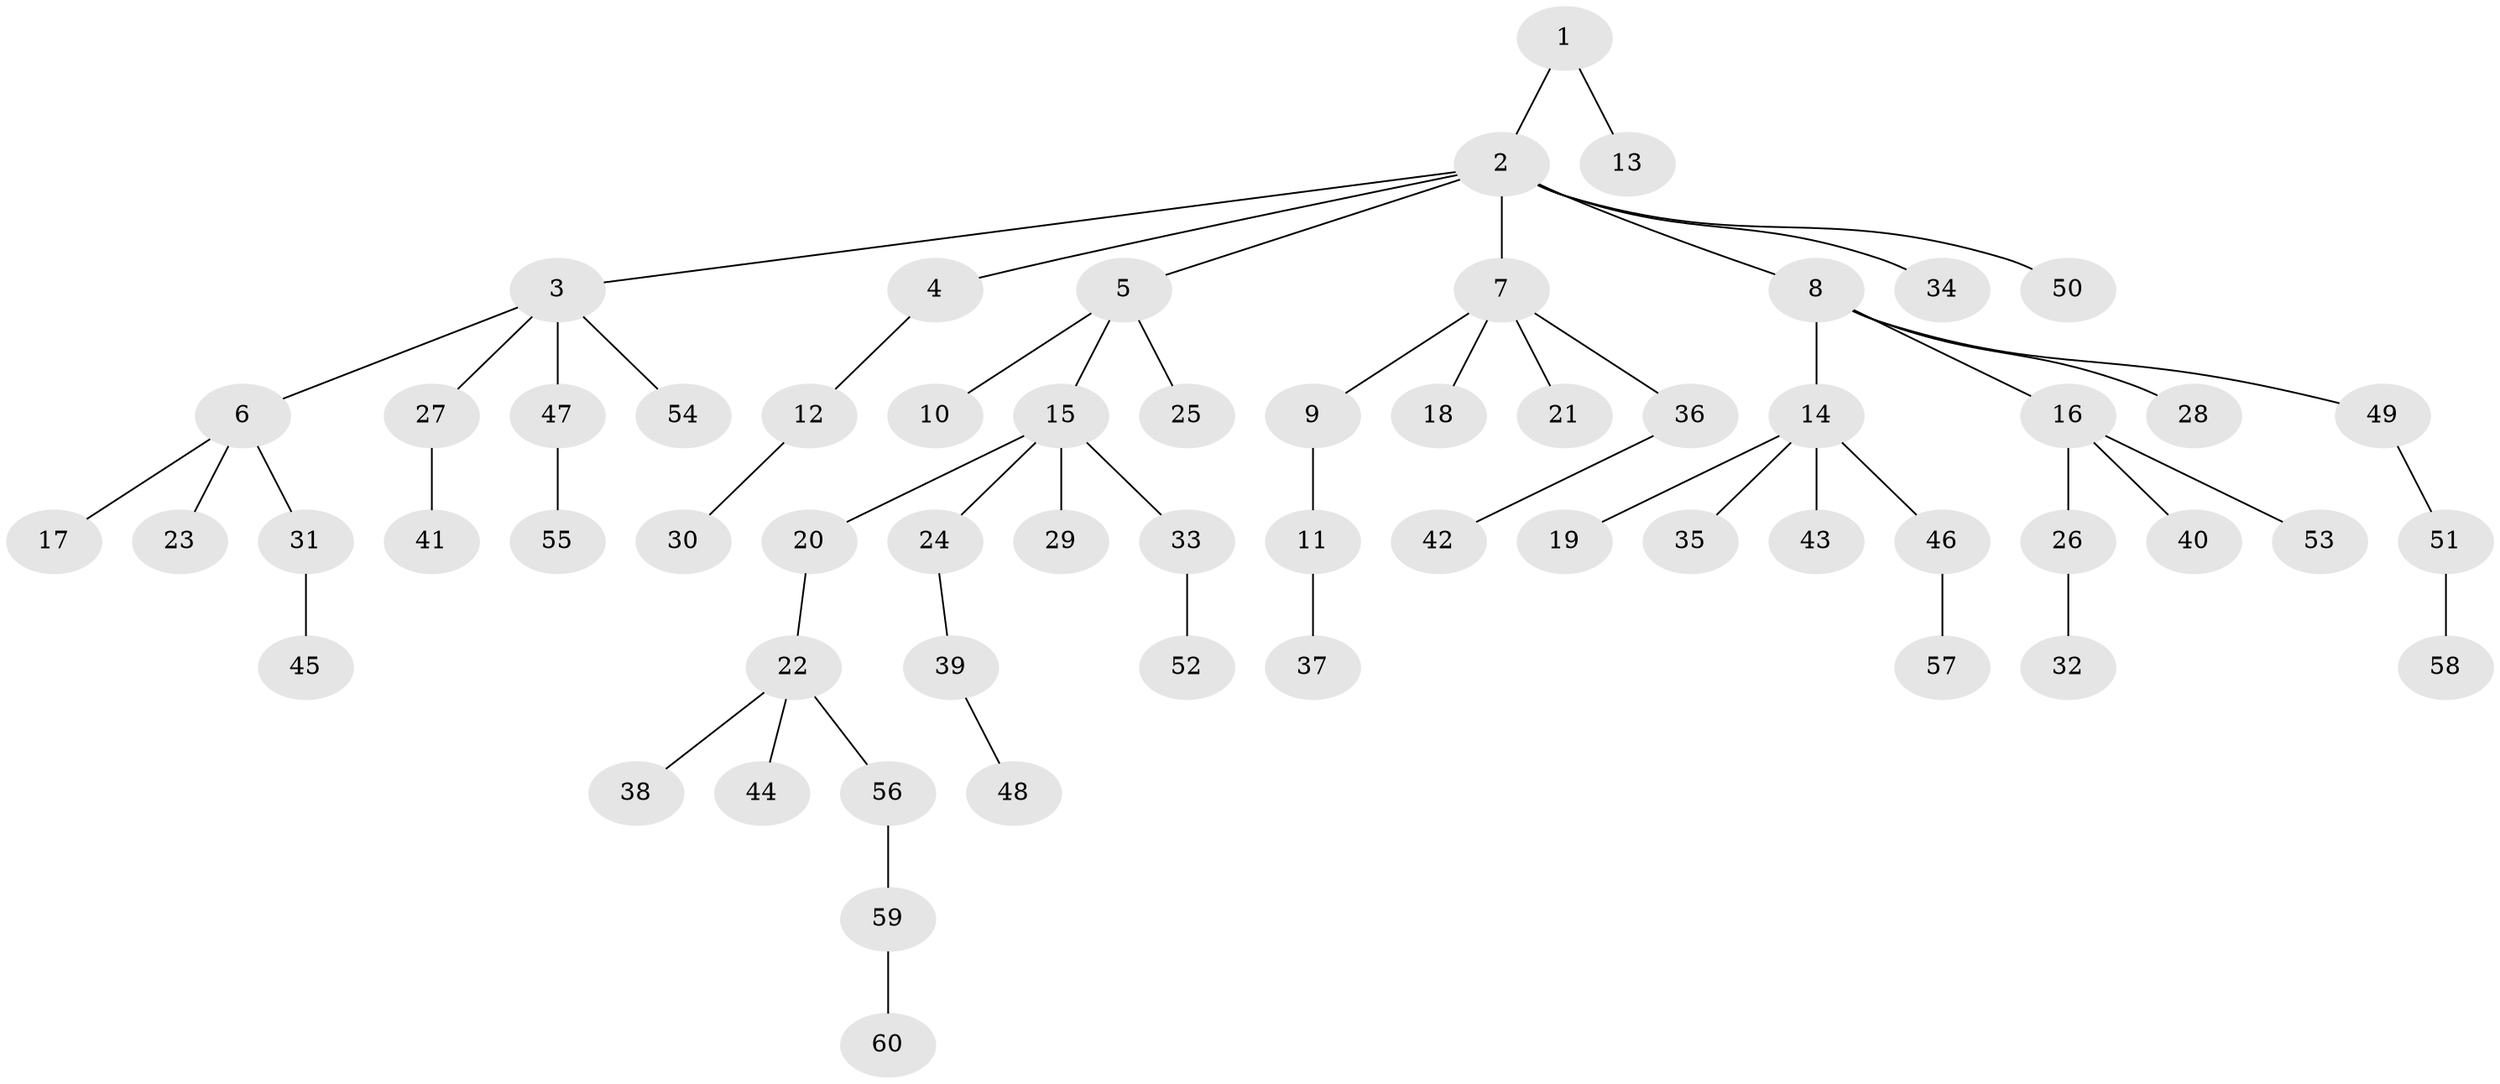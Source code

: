 // coarse degree distribution, {1: 0.6585365853658537, 11: 0.024390243902439025, 2: 0.12195121951219512, 3: 0.04878048780487805, 4: 0.0975609756097561, 5: 0.04878048780487805}
// Generated by graph-tools (version 1.1) at 2025/42/03/06/25 10:42:04]
// undirected, 60 vertices, 59 edges
graph export_dot {
graph [start="1"]
  node [color=gray90,style=filled];
  1;
  2;
  3;
  4;
  5;
  6;
  7;
  8;
  9;
  10;
  11;
  12;
  13;
  14;
  15;
  16;
  17;
  18;
  19;
  20;
  21;
  22;
  23;
  24;
  25;
  26;
  27;
  28;
  29;
  30;
  31;
  32;
  33;
  34;
  35;
  36;
  37;
  38;
  39;
  40;
  41;
  42;
  43;
  44;
  45;
  46;
  47;
  48;
  49;
  50;
  51;
  52;
  53;
  54;
  55;
  56;
  57;
  58;
  59;
  60;
  1 -- 2;
  1 -- 13;
  2 -- 3;
  2 -- 4;
  2 -- 5;
  2 -- 7;
  2 -- 8;
  2 -- 34;
  2 -- 50;
  3 -- 6;
  3 -- 27;
  3 -- 47;
  3 -- 54;
  4 -- 12;
  5 -- 10;
  5 -- 15;
  5 -- 25;
  6 -- 17;
  6 -- 23;
  6 -- 31;
  7 -- 9;
  7 -- 18;
  7 -- 21;
  7 -- 36;
  8 -- 14;
  8 -- 16;
  8 -- 28;
  8 -- 49;
  9 -- 11;
  11 -- 37;
  12 -- 30;
  14 -- 19;
  14 -- 35;
  14 -- 43;
  14 -- 46;
  15 -- 20;
  15 -- 24;
  15 -- 29;
  15 -- 33;
  16 -- 26;
  16 -- 40;
  16 -- 53;
  20 -- 22;
  22 -- 38;
  22 -- 44;
  22 -- 56;
  24 -- 39;
  26 -- 32;
  27 -- 41;
  31 -- 45;
  33 -- 52;
  36 -- 42;
  39 -- 48;
  46 -- 57;
  47 -- 55;
  49 -- 51;
  51 -- 58;
  56 -- 59;
  59 -- 60;
}
